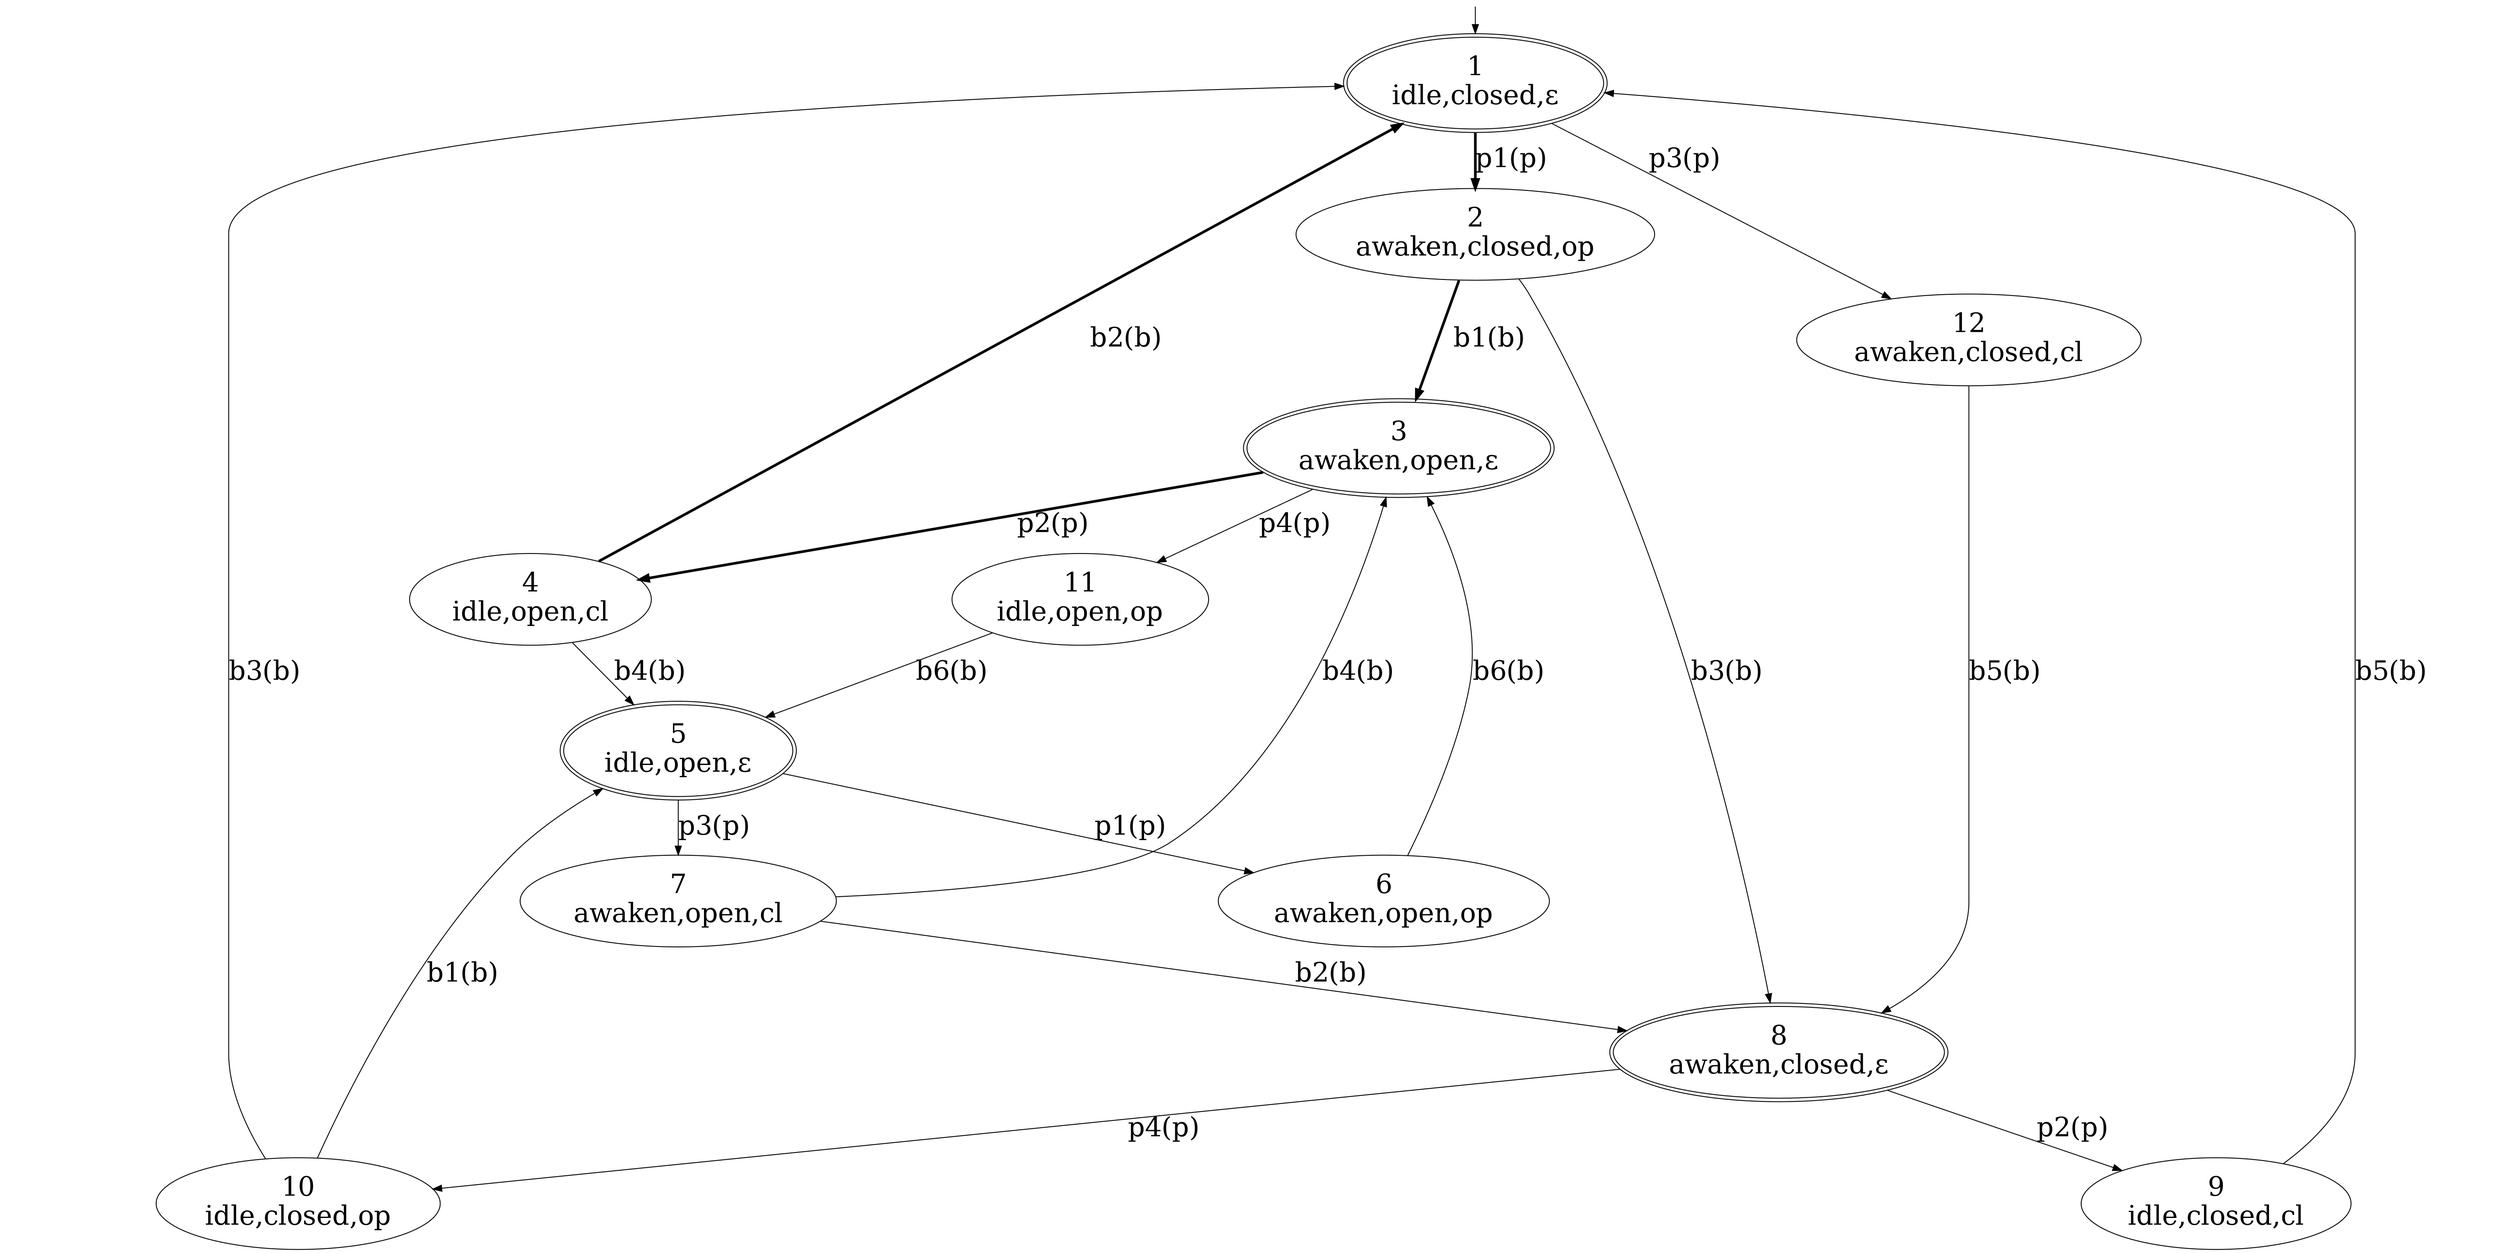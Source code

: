 digraph G {
ratio=0.5;
rankdir=TB;
ranksep=0.4;
1 [shape=ellipse,fontsize=30,peripheries=2,label="1
idle,closed,&epsilon;"];
2 [shape=ellipse,fontsize=30,label="2
awaken,closed,op"];
1 -> 2 [label="p1(p)",fontsize=30,penwidth=3];
3 [shape=ellipse,fontsize=30,peripheries=2,label="3
awaken,open,&epsilon;"];
2 -> 3 [label="b1(b)",fontsize=30,penwidth=3];
4 [shape=ellipse,fontsize=30,label="4
idle,open,cl"];
3 -> 4 [label="p2(p)",fontsize=30,penwidth=3];
4 -> 1 [label="b2(b)",fontsize=30,penwidth=3];
5 [shape=ellipse,fontsize=30,peripheries=2,label="5
idle,open,&epsilon;"];
4 -> 5 [label="b4(b)",fontsize=30];
6 [shape=ellipse,fontsize=30,label="6
awaken,open,op"];
5 -> 6 [label="p1(p)",fontsize=30];
6 -> 3 [label="b6(b)",fontsize=30];
7 [shape=ellipse,fontsize=30,label="7
awaken,open,cl"];
5 -> 7 [label="p3(p)",fontsize=30];
8 [shape=ellipse,fontsize=30,peripheries=2,label="8
awaken,closed,&epsilon;"];
7 -> 8 [label="b2(b)",fontsize=30];
9 [shape=ellipse,fontsize=30,label="9
idle,closed,cl"];
8 -> 9 [label="p2(p)",fontsize=30];
9 -> 1 [label="b5(b)",fontsize=30];
10 [shape=ellipse,fontsize=30,label="10
idle,closed,op"];
8 -> 10 [label="p4(p)",fontsize=30];
10 -> 5 [label="b1(b)",fontsize=30];
10 -> 1 [label="b3(b)",fontsize=30];
7 -> 3 [label="b4(b)",fontsize=30];
11 [shape=ellipse,fontsize=30,label="11
idle,open,op"];
3 -> 11 [label="p4(p)",fontsize=30];
11 -> 5 [label="b6(b)",fontsize=30];
2 -> 8 [label="b3(b)",fontsize=30];
12 [shape=ellipse,fontsize=30,label="12
awaken,closed,cl"];
1 -> 12 [label="p3(p)",fontsize=30];
12 -> 8 [label="b5(b)",fontsize=30];
node [shape = point, color=white, fontcolor=white]; start;
start -> 1;
}
